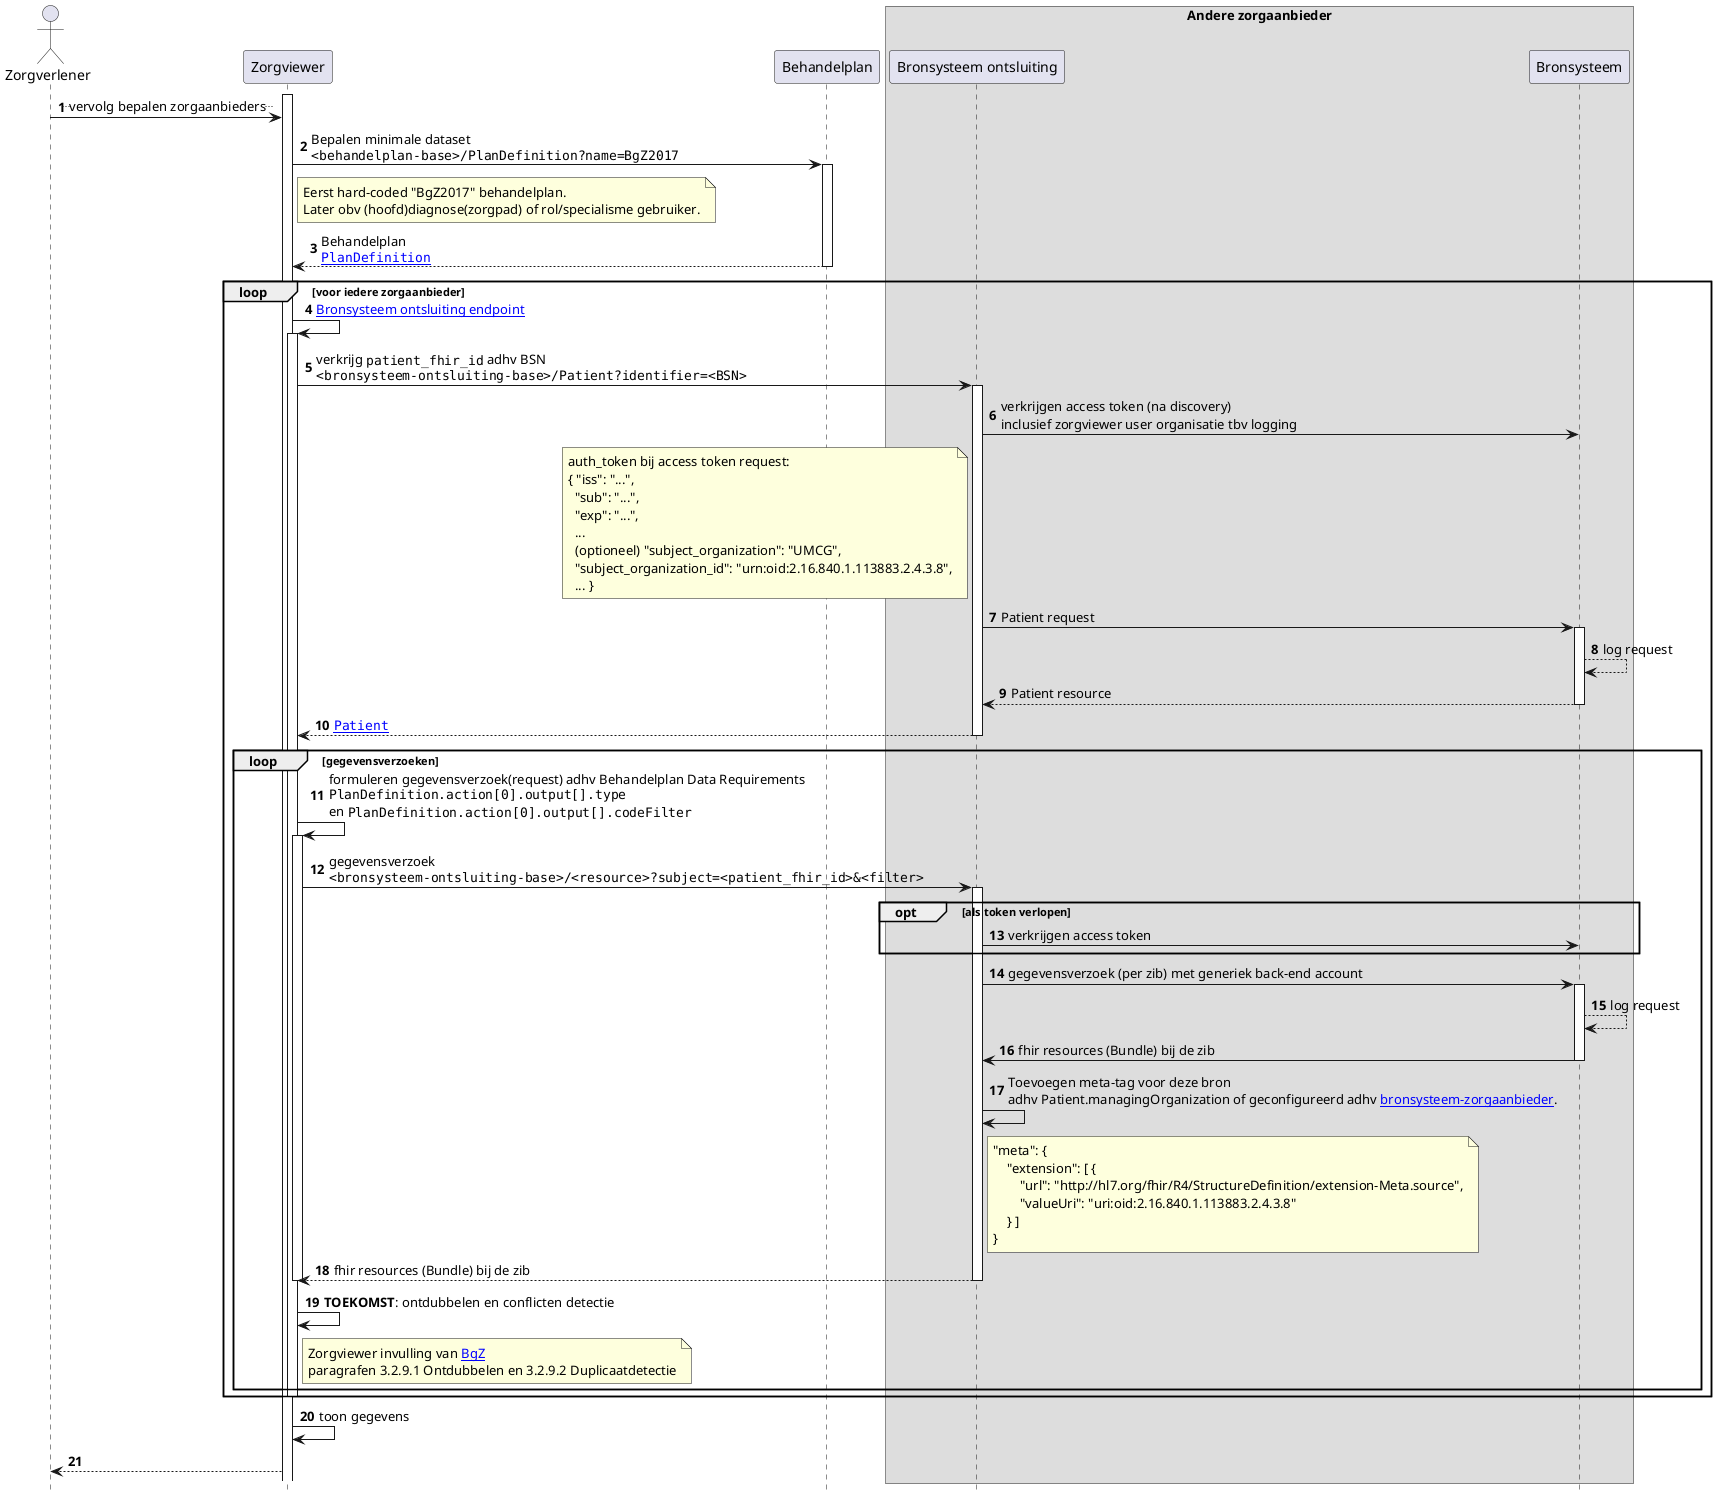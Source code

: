 @startuml
hide footbox
autonumber

actor Zorgverlener
participant Zorgviewer
participant Behandelplan
box "Andere zorgaanbieder"
participant "Bronsysteem ontsluiting" as Bron
participant Bronsysteem
end box

activate Zorgviewer
Zorgverlener->Zorgviewer: ..vervolg bepalen zorgaanbieders..
Zorgviewer->Behandelplan: Bepalen minimale dataset\n""<behandelplan-base>/PlanDefinition?name=BgZ2017""
note right Zorgviewer
  Eerst hard-coded "BgZ2017" behandelplan.
  Later obv (hoofd)diagnose(zorgpad) of rol/specialisme gebruiker.
end note
activate Behandelplan
Behandelplan-->Zorgviewer: Behandelplan\n""[[StructureDefinition-PlanDefinition.html PlanDefinition]]""
deactivate Behandelplan
loop voor iedere zorgaanbieder
  Zorgviewer->Zorgviewer: [[Endpoint-UMCG.html Bronsysteem ontsluiting endpoint]]
  activate Zorgviewer
  Zorgviewer->Bron : verkrijg ""patient_fhir_id"" adhv BSN\n""<bronsysteem-ontsluiting-base>/Patient?identifier=<BSN>""
  activate Bron
  Bron->Bronsysteem : verkrijgen access token (na discovery)\ninclusief zorgviewer user organisatie tbv logging
  note left Bron
    auth_token bij access token request:
    { "iss": "...",
      "sub": "...",
      "exp": "...",
      ...
      (optioneel) "subject_organization": "UMCG",
      "subject_organization_id": "urn:oid:2.16.840.1.113883.2.4.3.8",
      ... }
  end note
  Bron->Bronsysteem : Patient request
  activate Bronsysteem
  Bronsysteem-->Bronsysteem: log request
  Bronsysteem-->Bron : Patient resource
  deactivate Bronsysteem
  Bron-->Zorgviewer : ""[[StructureDefinition-Patient.html Patient]]""
  deactivate Bron
  loop gegevensverzoeken
    Zorgviewer->Zorgviewer: formuleren gegevensverzoek(request) adhv Behandelplan Data Requirements\n""PlanDefinition.action[0].output[].type""\nen ""PlanDefinition.action[0].output[].codeFilter""
    activate Zorgviewer
    Zorgviewer->Bron: gegevensverzoek\n""<bronsysteem-ontsluiting-base>/<resource>?subject=<patient_fhir_id>&<filter>""
    activate Bron
    opt als token verlopen
      Bron->Bronsysteem : verkrijgen access token
    end opt
    Bron->Bronsysteem : gegevensverzoek (per zib) met generiek back-end account
    activate Bronsysteem
    Bronsysteem-->Bronsysteem: log request
    Bronsysteem->Bron: fhir resources (Bundle) bij de zib
    deactivate Bronsysteem
    Bron->Bron: Toevoegen meta-tag voor deze bron\nadhv Patient.managingOrganization of geconfigureerd adhv [[CodeSystem-bronsysteem-zorgaanbieder bronsysteem-zorgaanbieder]].
    note right Bron
"meta": {
    "extension": [ {
        "url": "http://hl7.org/fhir/R4/StructureDefinition/extension-Meta.source",
        "valueUri": "uri:oid:2.16.840.1.113883.2.4.3.8"
    } ]
}
    end note
    Bron-->Zorgviewer: fhir resources (Bundle) bij de zib
    deactivate Bron
    deactivate Zorgviewer
    Zorgviewer->Zorgviewer: **TOEKOMST**: ontdubbelen en conflicten detectie
    note right of Zorgviewer
      Zorgviewer invulling van [[https://informatiestandaarden.nictiz.nl/wiki/BgZ:V1.0_BgZ_MSZ_Informatiestandaard BgZ]] 
      paragrafen 3.2.9.1 Ontdubbelen en 3.2.9.2 Duplicaatdetectie
    end note
  end
  deactivate Zorgviewer
end

Zorgviewer->Zorgviewer: toon gegevens
Zorgviewer-->Zorgverlener

@enduml